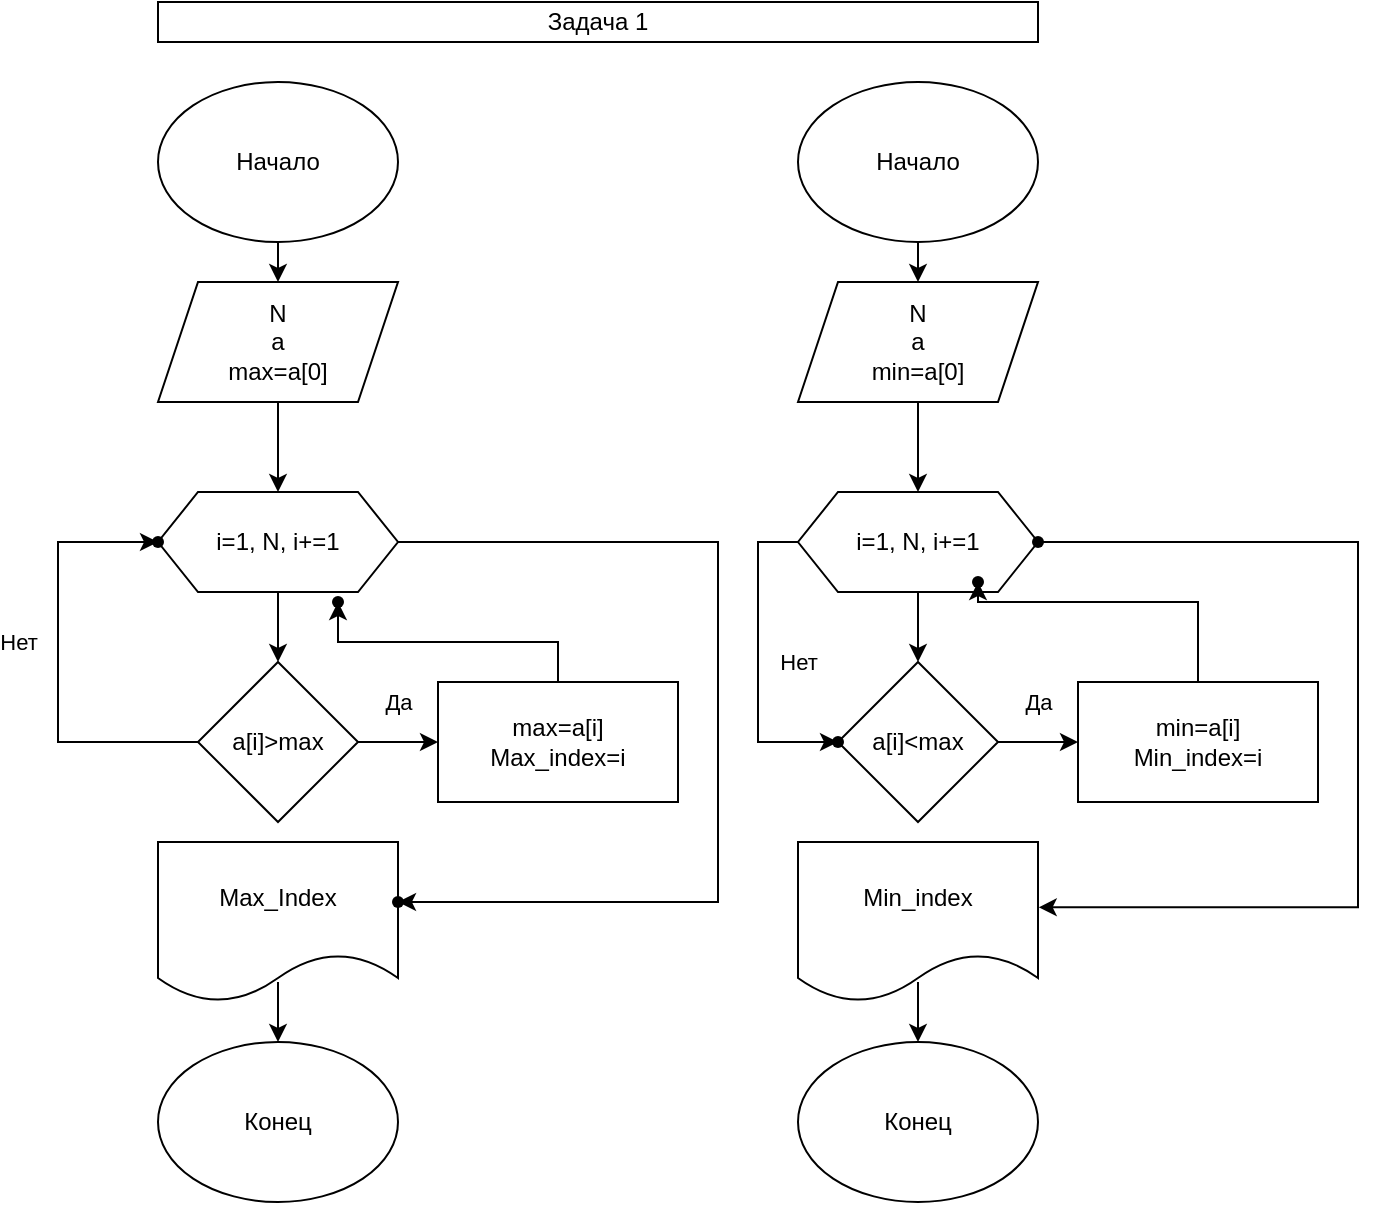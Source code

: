 <mxfile version="20.3.6" type="device"><diagram id="C5RBs43oDa-KdzZeNtuy" name="Page-1"><mxGraphModel dx="1483" dy="827" grid="1" gridSize="10" guides="1" tooltips="1" connect="1" arrows="1" fold="1" page="1" pageScale="1" pageWidth="827" pageHeight="1169" math="0" shadow="0"><root><mxCell id="WIyWlLk6GJQsqaUBKTNV-0"/><mxCell id="WIyWlLk6GJQsqaUBKTNV-1" parent="WIyWlLk6GJQsqaUBKTNV-0"/><mxCell id="K_7YoSvO0F3E48fFqmzp-0" value="&lt;font style=&quot;vertical-align: inherit;&quot;&gt;&lt;font style=&quot;vertical-align: inherit;&quot;&gt;Начало&lt;/font&gt;&lt;/font&gt;" style="ellipse;whiteSpace=wrap;html=1;" vertex="1" parent="WIyWlLk6GJQsqaUBKTNV-1"><mxGeometry x="200" y="40" width="120" height="80" as="geometry"/></mxCell><mxCell id="K_7YoSvO0F3E48fFqmzp-1" value="&lt;font style=&quot;vertical-align: inherit;&quot;&gt;&lt;font style=&quot;vertical-align: inherit;&quot;&gt;Начало&lt;/font&gt;&lt;/font&gt;" style="ellipse;whiteSpace=wrap;html=1;" vertex="1" parent="WIyWlLk6GJQsqaUBKTNV-1"><mxGeometry x="520" y="40" width="120" height="80" as="geometry"/></mxCell><mxCell id="K_7YoSvO0F3E48fFqmzp-4" value="&lt;font style=&quot;vertical-align: inherit;&quot;&gt;&lt;font style=&quot;vertical-align: inherit;&quot;&gt;Конец&lt;/font&gt;&lt;/font&gt;" style="ellipse;whiteSpace=wrap;html=1;" vertex="1" parent="WIyWlLk6GJQsqaUBKTNV-1"><mxGeometry x="200" y="520" width="120" height="80" as="geometry"/></mxCell><mxCell id="K_7YoSvO0F3E48fFqmzp-5" value="&lt;font style=&quot;vertical-align: inherit;&quot;&gt;&lt;font style=&quot;vertical-align: inherit;&quot;&gt;Конец&lt;/font&gt;&lt;/font&gt;" style="ellipse;whiteSpace=wrap;html=1;" vertex="1" parent="WIyWlLk6GJQsqaUBKTNV-1"><mxGeometry x="520" y="520" width="120" height="80" as="geometry"/></mxCell><mxCell id="K_7YoSvO0F3E48fFqmzp-8" value="&lt;font style=&quot;vertical-align: inherit;&quot;&gt;&lt;font style=&quot;vertical-align: inherit;&quot;&gt;Задача 1&lt;/font&gt;&lt;/font&gt;" style="rounded=0;whiteSpace=wrap;html=1;" vertex="1" parent="WIyWlLk6GJQsqaUBKTNV-1"><mxGeometry x="200" width="440" height="20" as="geometry"/></mxCell><mxCell id="K_7YoSvO0F3E48fFqmzp-12" value="Min_index" style="shape=document;whiteSpace=wrap;html=1;boundedLbl=1;" vertex="1" parent="WIyWlLk6GJQsqaUBKTNV-1"><mxGeometry x="520" y="420" width="120" height="80" as="geometry"/></mxCell><mxCell id="K_7YoSvO0F3E48fFqmzp-13" value="Max_Index" style="shape=document;whiteSpace=wrap;html=1;boundedLbl=1;" vertex="1" parent="WIyWlLk6GJQsqaUBKTNV-1"><mxGeometry x="200" y="420" width="120" height="80" as="geometry"/></mxCell><mxCell id="K_7YoSvO0F3E48fFqmzp-17" value="" style="endArrow=classic;html=1;rounded=0;entryX=0.5;entryY=0;entryDx=0;entryDy=0;" edge="1" parent="WIyWlLk6GJQsqaUBKTNV-1" target="K_7YoSvO0F3E48fFqmzp-5"><mxGeometry width="50" height="50" relative="1" as="geometry"><mxPoint x="580" y="490" as="sourcePoint"/><mxPoint x="690" y="280" as="targetPoint"/></mxGeometry></mxCell><mxCell id="K_7YoSvO0F3E48fFqmzp-18" value="" style="endArrow=classic;html=1;rounded=0;entryX=0.5;entryY=0;entryDx=0;entryDy=0;" edge="1" parent="WIyWlLk6GJQsqaUBKTNV-1" target="K_7YoSvO0F3E48fFqmzp-4"><mxGeometry width="50" height="50" relative="1" as="geometry"><mxPoint x="260" y="490" as="sourcePoint"/><mxPoint x="610" y="290" as="targetPoint"/></mxGeometry></mxCell><mxCell id="K_7YoSvO0F3E48fFqmzp-49" value="" style="edgeStyle=orthogonalEdgeStyle;rounded=0;orthogonalLoop=1;jettySize=auto;html=1;entryX=0.5;entryY=0;entryDx=0;entryDy=0;" edge="1" parent="WIyWlLk6GJQsqaUBKTNV-1" source="K_7YoSvO0F3E48fFqmzp-21" target="K_7YoSvO0F3E48fFqmzp-35"><mxGeometry relative="1" as="geometry"/></mxCell><mxCell id="K_7YoSvO0F3E48fFqmzp-21" value="N&lt;br&gt;a&lt;br&gt;max=a[0]" style="shape=parallelogram;perimeter=parallelogramPerimeter;whiteSpace=wrap;html=1;fixedSize=1;" vertex="1" parent="WIyWlLk6GJQsqaUBKTNV-1"><mxGeometry x="200" y="140" width="120" height="60" as="geometry"/></mxCell><mxCell id="K_7YoSvO0F3E48fFqmzp-50" value="" style="edgeStyle=orthogonalEdgeStyle;rounded=0;orthogonalLoop=1;jettySize=auto;html=1;" edge="1" parent="WIyWlLk6GJQsqaUBKTNV-1" source="K_7YoSvO0F3E48fFqmzp-22" target="K_7YoSvO0F3E48fFqmzp-34"><mxGeometry relative="1" as="geometry"/></mxCell><mxCell id="K_7YoSvO0F3E48fFqmzp-22" value="N&lt;br&gt;a&lt;br&gt;min=a[0]" style="shape=parallelogram;perimeter=parallelogramPerimeter;whiteSpace=wrap;html=1;fixedSize=1;" vertex="1" parent="WIyWlLk6GJQsqaUBKTNV-1"><mxGeometry x="520" y="140" width="120" height="60" as="geometry"/></mxCell><mxCell id="K_7YoSvO0F3E48fFqmzp-43" value="Да" style="edgeStyle=orthogonalEdgeStyle;rounded=0;orthogonalLoop=1;jettySize=auto;html=1;" edge="1" parent="WIyWlLk6GJQsqaUBKTNV-1" source="K_7YoSvO0F3E48fFqmzp-25" target="K_7YoSvO0F3E48fFqmzp-36"><mxGeometry y="20" relative="1" as="geometry"><mxPoint as="offset"/></mxGeometry></mxCell><mxCell id="K_7YoSvO0F3E48fFqmzp-46" value="" style="edgeStyle=orthogonalEdgeStyle;rounded=0;orthogonalLoop=1;jettySize=auto;html=1;" edge="1" parent="WIyWlLk6GJQsqaUBKTNV-1" source="K_7YoSvO0F3E48fFqmzp-25" target="K_7YoSvO0F3E48fFqmzp-45"><mxGeometry relative="1" as="geometry"><Array as="points"><mxPoint x="150" y="370"/><mxPoint x="150" y="270"/></Array></mxGeometry></mxCell><mxCell id="K_7YoSvO0F3E48fFqmzp-58" value="Нет" style="edgeLabel;html=1;align=center;verticalAlign=middle;resizable=0;points=[];" vertex="1" connectable="0" parent="K_7YoSvO0F3E48fFqmzp-46"><mxGeometry x="-0.002" y="4" relative="1" as="geometry"><mxPoint x="-16" y="-10" as="offset"/></mxGeometry></mxCell><mxCell id="K_7YoSvO0F3E48fFqmzp-25" value="a[i]&amp;gt;max" style="rhombus;whiteSpace=wrap;html=1;" vertex="1" parent="WIyWlLk6GJQsqaUBKTNV-1"><mxGeometry x="220" y="330" width="80" height="80" as="geometry"/></mxCell><mxCell id="K_7YoSvO0F3E48fFqmzp-52" value="Да" style="edgeStyle=orthogonalEdgeStyle;rounded=0;orthogonalLoop=1;jettySize=auto;html=1;" edge="1" parent="WIyWlLk6GJQsqaUBKTNV-1" source="K_7YoSvO0F3E48fFqmzp-27" target="K_7YoSvO0F3E48fFqmzp-37"><mxGeometry y="20" relative="1" as="geometry"><mxPoint as="offset"/></mxGeometry></mxCell><mxCell id="K_7YoSvO0F3E48fFqmzp-27" value="a[i]&amp;lt;max" style="rhombus;whiteSpace=wrap;html=1;" vertex="1" parent="WIyWlLk6GJQsqaUBKTNV-1"><mxGeometry x="540" y="330" width="80" height="80" as="geometry"/></mxCell><mxCell id="K_7YoSvO0F3E48fFqmzp-30" value="" style="endArrow=classic;html=1;rounded=0;exitX=0.5;exitY=1;exitDx=0;exitDy=0;entryX=0.5;entryY=0;entryDx=0;entryDy=0;" edge="1" parent="WIyWlLk6GJQsqaUBKTNV-1" source="K_7YoSvO0F3E48fFqmzp-1" target="K_7YoSvO0F3E48fFqmzp-22"><mxGeometry width="50" height="50" relative="1" as="geometry"><mxPoint x="640" y="330" as="sourcePoint"/><mxPoint x="690" y="280" as="targetPoint"/></mxGeometry></mxCell><mxCell id="K_7YoSvO0F3E48fFqmzp-31" value="" style="endArrow=classic;html=1;rounded=0;exitX=0.5;exitY=1;exitDx=0;exitDy=0;" edge="1" parent="WIyWlLk6GJQsqaUBKTNV-1" source="K_7YoSvO0F3E48fFqmzp-0" target="K_7YoSvO0F3E48fFqmzp-21"><mxGeometry width="50" height="50" relative="1" as="geometry"><mxPoint x="500" y="130" as="sourcePoint"/><mxPoint x="500" y="150" as="targetPoint"/></mxGeometry></mxCell><mxCell id="K_7YoSvO0F3E48fFqmzp-51" value="" style="edgeStyle=orthogonalEdgeStyle;rounded=0;orthogonalLoop=1;jettySize=auto;html=1;" edge="1" parent="WIyWlLk6GJQsqaUBKTNV-1" source="K_7YoSvO0F3E48fFqmzp-34" target="K_7YoSvO0F3E48fFqmzp-27"><mxGeometry relative="1" as="geometry"/></mxCell><mxCell id="K_7YoSvO0F3E48fFqmzp-54" value="Нет" style="edgeStyle=orthogonalEdgeStyle;rounded=0;orthogonalLoop=1;jettySize=auto;html=1;exitX=0;exitY=0.5;exitDx=0;exitDy=0;" edge="1" parent="WIyWlLk6GJQsqaUBKTNV-1" source="K_7YoSvO0F3E48fFqmzp-34" target="K_7YoSvO0F3E48fFqmzp-53"><mxGeometry y="20" relative="1" as="geometry"><Array as="points"><mxPoint x="500" y="270"/><mxPoint x="500" y="370"/></Array><mxPoint as="offset"/></mxGeometry></mxCell><mxCell id="K_7YoSvO0F3E48fFqmzp-34" value="i=1, N, i+=1" style="shape=hexagon;perimeter=hexagonPerimeter2;whiteSpace=wrap;html=1;fixedSize=1;" vertex="1" parent="WIyWlLk6GJQsqaUBKTNV-1"><mxGeometry x="520" y="245" width="120" height="50" as="geometry"/></mxCell><mxCell id="K_7YoSvO0F3E48fFqmzp-42" value="" style="edgeStyle=orthogonalEdgeStyle;rounded=0;orthogonalLoop=1;jettySize=auto;html=1;" edge="1" parent="WIyWlLk6GJQsqaUBKTNV-1" source="K_7YoSvO0F3E48fFqmzp-35" target="K_7YoSvO0F3E48fFqmzp-41"><mxGeometry relative="1" as="geometry"><Array as="points"><mxPoint x="480" y="270"/><mxPoint x="480" y="450"/></Array></mxGeometry></mxCell><mxCell id="K_7YoSvO0F3E48fFqmzp-44" value="" style="edgeStyle=orthogonalEdgeStyle;rounded=0;orthogonalLoop=1;jettySize=auto;html=1;" edge="1" parent="WIyWlLk6GJQsqaUBKTNV-1" source="K_7YoSvO0F3E48fFqmzp-35" target="K_7YoSvO0F3E48fFqmzp-25"><mxGeometry relative="1" as="geometry"/></mxCell><mxCell id="K_7YoSvO0F3E48fFqmzp-35" value="i=1, N, i+=1" style="shape=hexagon;perimeter=hexagonPerimeter2;whiteSpace=wrap;html=1;fixedSize=1;" vertex="1" parent="WIyWlLk6GJQsqaUBKTNV-1"><mxGeometry x="200" y="245" width="120" height="50" as="geometry"/></mxCell><mxCell id="K_7YoSvO0F3E48fFqmzp-48" value="" style="edgeStyle=orthogonalEdgeStyle;rounded=0;orthogonalLoop=1;jettySize=auto;html=1;" edge="1" parent="WIyWlLk6GJQsqaUBKTNV-1" source="K_7YoSvO0F3E48fFqmzp-36" target="K_7YoSvO0F3E48fFqmzp-47"><mxGeometry relative="1" as="geometry"><Array as="points"><mxPoint x="400" y="320"/><mxPoint x="290" y="320"/></Array></mxGeometry></mxCell><mxCell id="K_7YoSvO0F3E48fFqmzp-36" value="max=a[i]&lt;br&gt;Max_index=i" style="rounded=0;whiteSpace=wrap;html=1;" vertex="1" parent="WIyWlLk6GJQsqaUBKTNV-1"><mxGeometry x="340" y="340" width="120" height="60" as="geometry"/></mxCell><mxCell id="K_7YoSvO0F3E48fFqmzp-56" value="" style="edgeStyle=orthogonalEdgeStyle;rounded=0;orthogonalLoop=1;jettySize=auto;html=1;" edge="1" parent="WIyWlLk6GJQsqaUBKTNV-1" source="K_7YoSvO0F3E48fFqmzp-37" target="K_7YoSvO0F3E48fFqmzp-55"><mxGeometry relative="1" as="geometry"><Array as="points"><mxPoint x="720" y="300"/></Array></mxGeometry></mxCell><mxCell id="K_7YoSvO0F3E48fFqmzp-37" value="min=a[i]&lt;br&gt;Min_index=i" style="rounded=0;whiteSpace=wrap;html=1;" vertex="1" parent="WIyWlLk6GJQsqaUBKTNV-1"><mxGeometry x="660" y="340" width="120" height="60" as="geometry"/></mxCell><mxCell id="K_7YoSvO0F3E48fFqmzp-40" style="edgeStyle=orthogonalEdgeStyle;rounded=0;orthogonalLoop=1;jettySize=auto;html=1;entryX=1.003;entryY=0.408;entryDx=0;entryDy=0;entryPerimeter=0;" edge="1" parent="WIyWlLk6GJQsqaUBKTNV-1" source="K_7YoSvO0F3E48fFqmzp-38" target="K_7YoSvO0F3E48fFqmzp-12"><mxGeometry relative="1" as="geometry"><mxPoint x="670" y="460" as="targetPoint"/><Array as="points"><mxPoint x="800" y="270"/><mxPoint x="800" y="453"/></Array></mxGeometry></mxCell><mxCell id="K_7YoSvO0F3E48fFqmzp-38" value="" style="shape=waypoint;sketch=0;size=6;pointerEvents=1;points=[];fillColor=default;resizable=0;rotatable=0;perimeter=centerPerimeter;snapToPoint=1;" vertex="1" parent="WIyWlLk6GJQsqaUBKTNV-1"><mxGeometry x="620" y="250" width="40" height="40" as="geometry"/></mxCell><mxCell id="K_7YoSvO0F3E48fFqmzp-41" value="" style="shape=waypoint;sketch=0;size=6;pointerEvents=1;points=[];fillColor=default;resizable=0;rotatable=0;perimeter=centerPerimeter;snapToPoint=1;" vertex="1" parent="WIyWlLk6GJQsqaUBKTNV-1"><mxGeometry x="300" y="430" width="40" height="40" as="geometry"/></mxCell><mxCell id="K_7YoSvO0F3E48fFqmzp-45" value="" style="shape=waypoint;sketch=0;size=6;pointerEvents=1;points=[];fillColor=default;resizable=0;rotatable=0;perimeter=centerPerimeter;snapToPoint=1;" vertex="1" parent="WIyWlLk6GJQsqaUBKTNV-1"><mxGeometry x="180" y="250" width="40" height="40" as="geometry"/></mxCell><mxCell id="K_7YoSvO0F3E48fFqmzp-47" value="" style="shape=waypoint;sketch=0;size=6;pointerEvents=1;points=[];fillColor=default;resizable=0;rotatable=0;perimeter=centerPerimeter;snapToPoint=1;rounded=0;" vertex="1" parent="WIyWlLk6GJQsqaUBKTNV-1"><mxGeometry x="270" y="280" width="40" height="40" as="geometry"/></mxCell><mxCell id="K_7YoSvO0F3E48fFqmzp-53" value="" style="shape=waypoint;sketch=0;size=6;pointerEvents=1;points=[];fillColor=default;resizable=0;rotatable=0;perimeter=centerPerimeter;snapToPoint=1;" vertex="1" parent="WIyWlLk6GJQsqaUBKTNV-1"><mxGeometry x="520" y="350" width="40" height="40" as="geometry"/></mxCell><mxCell id="K_7YoSvO0F3E48fFqmzp-55" value="" style="shape=waypoint;sketch=0;size=6;pointerEvents=1;points=[];fillColor=default;resizable=0;rotatable=0;perimeter=centerPerimeter;snapToPoint=1;rounded=0;" vertex="1" parent="WIyWlLk6GJQsqaUBKTNV-1"><mxGeometry x="590" y="270" width="40" height="40" as="geometry"/></mxCell></root></mxGraphModel></diagram></mxfile>